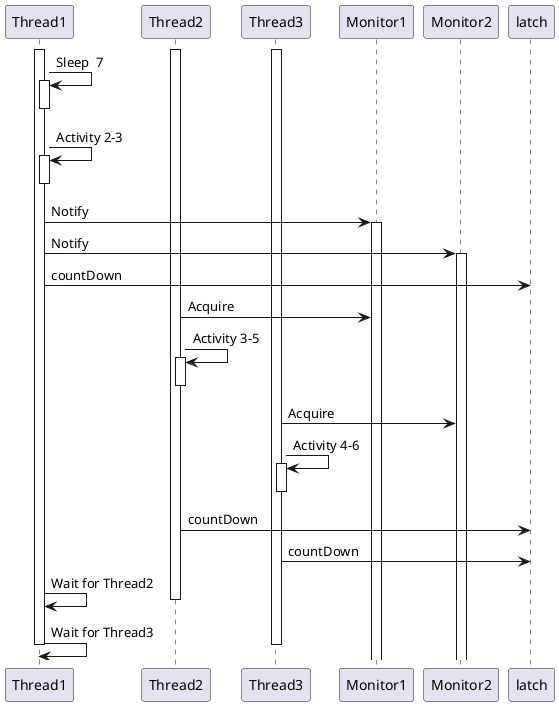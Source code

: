 @startuml
activate Thread1
activate Thread2
activate Thread3


Thread1 -> Thread1: Sleep  7
activate Thread1
deactivate Thread1
Thread1 -> Thread1: Activity 2-3
activate Thread1
deactivate Thread1
Thread1 -> Monitor1: Notify
activate Monitor1
Thread1 -> Monitor2: Notify
activate Monitor2

Thread1 -> latch: countDown


Thread2 -> Monitor1: Acquire
Thread2 -> Thread2: Activity 3-5
activate Thread2
deactivate Thread2


Thread3 -> Monitor2: Acquire
Thread3 -> Thread3: Activity 4-6
activate Thread3
deactivate Thread3
Thread2 -> latch: countDown

Thread3 -> latch: countDown



Thread1 -> Thread1: Wait for Thread2
deactivate Thread2
Thread1 -> Thread1: Wait for Thread3
deactivate Thread3
deactivate Thread1


@enduml